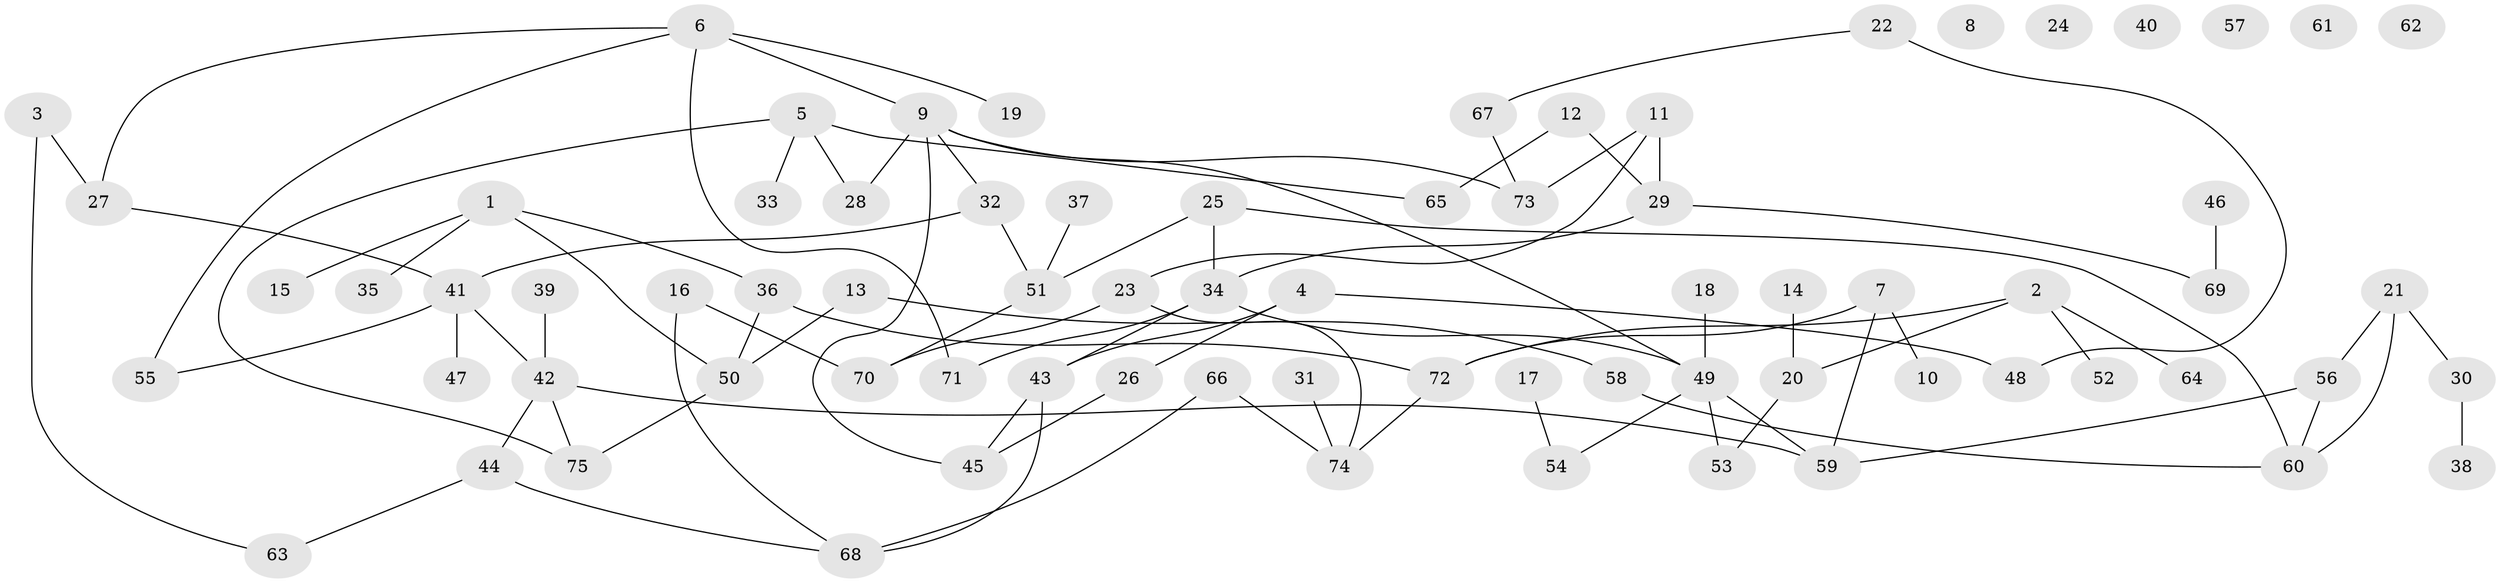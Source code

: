 // Generated by graph-tools (version 1.1) at 2025/00/03/09/25 03:00:50]
// undirected, 75 vertices, 91 edges
graph export_dot {
graph [start="1"]
  node [color=gray90,style=filled];
  1;
  2;
  3;
  4;
  5;
  6;
  7;
  8;
  9;
  10;
  11;
  12;
  13;
  14;
  15;
  16;
  17;
  18;
  19;
  20;
  21;
  22;
  23;
  24;
  25;
  26;
  27;
  28;
  29;
  30;
  31;
  32;
  33;
  34;
  35;
  36;
  37;
  38;
  39;
  40;
  41;
  42;
  43;
  44;
  45;
  46;
  47;
  48;
  49;
  50;
  51;
  52;
  53;
  54;
  55;
  56;
  57;
  58;
  59;
  60;
  61;
  62;
  63;
  64;
  65;
  66;
  67;
  68;
  69;
  70;
  71;
  72;
  73;
  74;
  75;
  1 -- 15;
  1 -- 35;
  1 -- 36;
  1 -- 50;
  2 -- 20;
  2 -- 52;
  2 -- 64;
  2 -- 72;
  3 -- 27;
  3 -- 63;
  4 -- 26;
  4 -- 43;
  4 -- 48;
  5 -- 28;
  5 -- 33;
  5 -- 65;
  5 -- 75;
  6 -- 9;
  6 -- 19;
  6 -- 27;
  6 -- 55;
  6 -- 71;
  7 -- 10;
  7 -- 59;
  7 -- 72;
  9 -- 28;
  9 -- 32;
  9 -- 45;
  9 -- 49;
  9 -- 73;
  11 -- 23;
  11 -- 29;
  11 -- 73;
  12 -- 29;
  12 -- 65;
  13 -- 50;
  13 -- 58;
  14 -- 20;
  16 -- 68;
  16 -- 70;
  17 -- 54;
  18 -- 49;
  20 -- 53;
  21 -- 30;
  21 -- 56;
  21 -- 60;
  22 -- 48;
  22 -- 67;
  23 -- 70;
  23 -- 74;
  25 -- 34;
  25 -- 51;
  25 -- 60;
  26 -- 45;
  27 -- 41;
  29 -- 34;
  29 -- 69;
  30 -- 38;
  31 -- 74;
  32 -- 41;
  32 -- 51;
  34 -- 43;
  34 -- 49;
  34 -- 71;
  36 -- 50;
  36 -- 72;
  37 -- 51;
  39 -- 42;
  41 -- 42;
  41 -- 47;
  41 -- 55;
  42 -- 44;
  42 -- 59;
  42 -- 75;
  43 -- 45;
  43 -- 68;
  44 -- 63;
  44 -- 68;
  46 -- 69;
  49 -- 53;
  49 -- 54;
  49 -- 59;
  50 -- 75;
  51 -- 70;
  56 -- 59;
  56 -- 60;
  58 -- 60;
  66 -- 68;
  66 -- 74;
  67 -- 73;
  72 -- 74;
}
